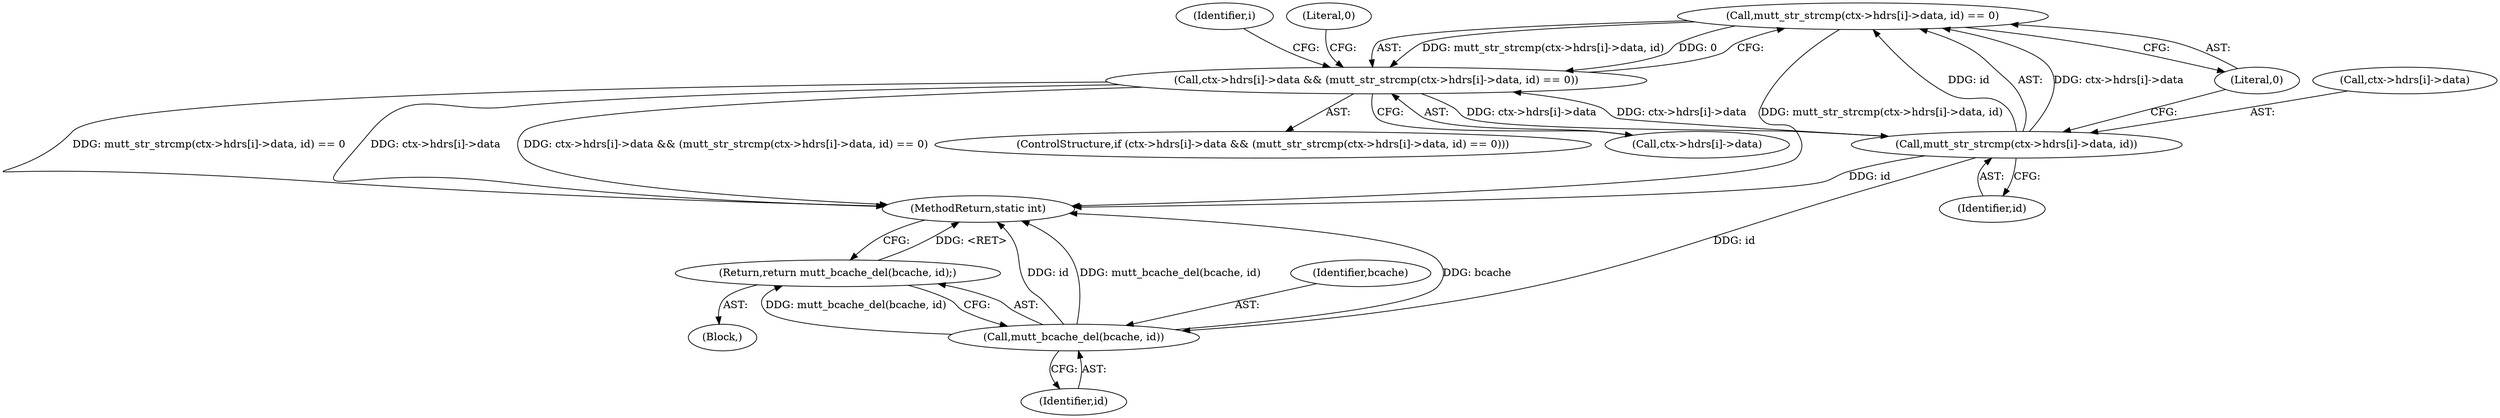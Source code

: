 digraph "1_neomutt_9bfab35522301794483f8f9ed60820bdec9be59e_0@API" {
"1000158" [label="(Call,mutt_str_strcmp(ctx->hdrs[i]->data, id) == 0)"];
"1000159" [label="(Call,mutt_str_strcmp(ctx->hdrs[i]->data, id))"];
"1000150" [label="(Call,ctx->hdrs[i]->data && (mutt_str_strcmp(ctx->hdrs[i]->data, id) == 0))"];
"1000158" [label="(Call,mutt_str_strcmp(ctx->hdrs[i]->data, id) == 0)"];
"1000172" [label="(Call,mutt_bcache_del(bcache, id))"];
"1000171" [label="(Return,return mutt_bcache_del(bcache, id);)"];
"1000173" [label="(Identifier,bcache)"];
"1000107" [label="(Block,)"];
"1000175" [label="(MethodReturn,static int)"];
"1000150" [label="(Call,ctx->hdrs[i]->data && (mutt_str_strcmp(ctx->hdrs[i]->data, id) == 0))"];
"1000149" [label="(ControlStructure,if (ctx->hdrs[i]->data && (mutt_str_strcmp(ctx->hdrs[i]->data, id) == 0)))"];
"1000171" [label="(Return,return mutt_bcache_del(bcache, id);)"];
"1000151" [label="(Call,ctx->hdrs[i]->data)"];
"1000159" [label="(Call,mutt_str_strcmp(ctx->hdrs[i]->data, id))"];
"1000147" [label="(Identifier,i)"];
"1000168" [label="(Literal,0)"];
"1000160" [label="(Call,ctx->hdrs[i]->data)"];
"1000174" [label="(Identifier,id)"];
"1000158" [label="(Call,mutt_str_strcmp(ctx->hdrs[i]->data, id) == 0)"];
"1000172" [label="(Call,mutt_bcache_del(bcache, id))"];
"1000167" [label="(Identifier,id)"];
"1000170" [label="(Literal,0)"];
"1000158" -> "1000150"  [label="AST: "];
"1000158" -> "1000168"  [label="CFG: "];
"1000159" -> "1000158"  [label="AST: "];
"1000168" -> "1000158"  [label="AST: "];
"1000150" -> "1000158"  [label="CFG: "];
"1000158" -> "1000175"  [label="DDG: mutt_str_strcmp(ctx->hdrs[i]->data, id)"];
"1000158" -> "1000150"  [label="DDG: mutt_str_strcmp(ctx->hdrs[i]->data, id)"];
"1000158" -> "1000150"  [label="DDG: 0"];
"1000159" -> "1000158"  [label="DDG: ctx->hdrs[i]->data"];
"1000159" -> "1000158"  [label="DDG: id"];
"1000159" -> "1000167"  [label="CFG: "];
"1000160" -> "1000159"  [label="AST: "];
"1000167" -> "1000159"  [label="AST: "];
"1000168" -> "1000159"  [label="CFG: "];
"1000159" -> "1000175"  [label="DDG: id"];
"1000159" -> "1000150"  [label="DDG: ctx->hdrs[i]->data"];
"1000150" -> "1000159"  [label="DDG: ctx->hdrs[i]->data"];
"1000159" -> "1000172"  [label="DDG: id"];
"1000150" -> "1000149"  [label="AST: "];
"1000150" -> "1000151"  [label="CFG: "];
"1000151" -> "1000150"  [label="AST: "];
"1000170" -> "1000150"  [label="CFG: "];
"1000147" -> "1000150"  [label="CFG: "];
"1000150" -> "1000175"  [label="DDG: ctx->hdrs[i]->data"];
"1000150" -> "1000175"  [label="DDG: ctx->hdrs[i]->data && (mutt_str_strcmp(ctx->hdrs[i]->data, id) == 0)"];
"1000150" -> "1000175"  [label="DDG: mutt_str_strcmp(ctx->hdrs[i]->data, id) == 0"];
"1000172" -> "1000171"  [label="AST: "];
"1000172" -> "1000174"  [label="CFG: "];
"1000173" -> "1000172"  [label="AST: "];
"1000174" -> "1000172"  [label="AST: "];
"1000171" -> "1000172"  [label="CFG: "];
"1000172" -> "1000175"  [label="DDG: mutt_bcache_del(bcache, id)"];
"1000172" -> "1000175"  [label="DDG: bcache"];
"1000172" -> "1000175"  [label="DDG: id"];
"1000172" -> "1000171"  [label="DDG: mutt_bcache_del(bcache, id)"];
"1000171" -> "1000107"  [label="AST: "];
"1000175" -> "1000171"  [label="CFG: "];
"1000171" -> "1000175"  [label="DDG: <RET>"];
}
